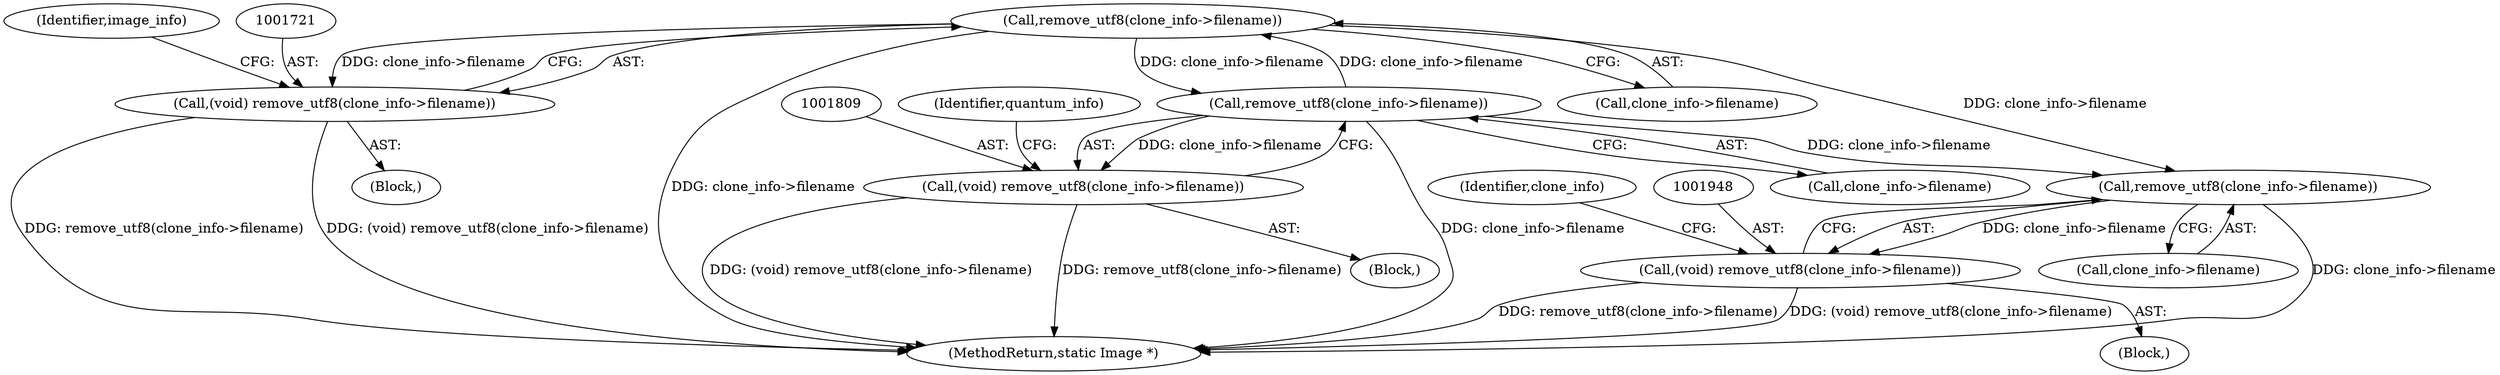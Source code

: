 digraph "0_ImageMagick_04178de2247e353fc095846784b9a10fefdbf890@API" {
"1001722" [label="(Call,remove_utf8(clone_info->filename))"];
"1001810" [label="(Call,remove_utf8(clone_info->filename))"];
"1001722" [label="(Call,remove_utf8(clone_info->filename))"];
"1001720" [label="(Call,(void) remove_utf8(clone_info->filename))"];
"1001949" [label="(Call,remove_utf8(clone_info->filename))"];
"1001947" [label="(Call,(void) remove_utf8(clone_info->filename))"];
"1001808" [label="(Call,(void) remove_utf8(clone_info->filename))"];
"1001949" [label="(Call,remove_utf8(clone_info->filename))"];
"1001954" [label="(Identifier,clone_info)"];
"1001810" [label="(Call,remove_utf8(clone_info->filename))"];
"1001937" [label="(Block,)"];
"1001722" [label="(Call,remove_utf8(clone_info->filename))"];
"1001947" [label="(Call,(void) remove_utf8(clone_info->filename))"];
"1001816" [label="(Identifier,quantum_info)"];
"1001723" [label="(Call,clone_info->filename)"];
"1001808" [label="(Call,(void) remove_utf8(clone_info->filename))"];
"1001727" [label="(Identifier,image_info)"];
"1001798" [label="(Block,)"];
"1001720" [label="(Call,(void) remove_utf8(clone_info->filename))"];
"1001950" [label="(Call,clone_info->filename)"];
"1001710" [label="(Block,)"];
"1001987" [label="(MethodReturn,static Image *)"];
"1001811" [label="(Call,clone_info->filename)"];
"1001722" -> "1001720"  [label="AST: "];
"1001722" -> "1001723"  [label="CFG: "];
"1001723" -> "1001722"  [label="AST: "];
"1001720" -> "1001722"  [label="CFG: "];
"1001722" -> "1001987"  [label="DDG: clone_info->filename"];
"1001722" -> "1001720"  [label="DDG: clone_info->filename"];
"1001810" -> "1001722"  [label="DDG: clone_info->filename"];
"1001722" -> "1001810"  [label="DDG: clone_info->filename"];
"1001722" -> "1001949"  [label="DDG: clone_info->filename"];
"1001810" -> "1001808"  [label="AST: "];
"1001810" -> "1001811"  [label="CFG: "];
"1001811" -> "1001810"  [label="AST: "];
"1001808" -> "1001810"  [label="CFG: "];
"1001810" -> "1001987"  [label="DDG: clone_info->filename"];
"1001810" -> "1001808"  [label="DDG: clone_info->filename"];
"1001810" -> "1001949"  [label="DDG: clone_info->filename"];
"1001720" -> "1001710"  [label="AST: "];
"1001721" -> "1001720"  [label="AST: "];
"1001727" -> "1001720"  [label="CFG: "];
"1001720" -> "1001987"  [label="DDG: remove_utf8(clone_info->filename)"];
"1001720" -> "1001987"  [label="DDG: (void) remove_utf8(clone_info->filename)"];
"1001949" -> "1001947"  [label="AST: "];
"1001949" -> "1001950"  [label="CFG: "];
"1001950" -> "1001949"  [label="AST: "];
"1001947" -> "1001949"  [label="CFG: "];
"1001949" -> "1001987"  [label="DDG: clone_info->filename"];
"1001949" -> "1001947"  [label="DDG: clone_info->filename"];
"1001947" -> "1001937"  [label="AST: "];
"1001948" -> "1001947"  [label="AST: "];
"1001954" -> "1001947"  [label="CFG: "];
"1001947" -> "1001987"  [label="DDG: remove_utf8(clone_info->filename)"];
"1001947" -> "1001987"  [label="DDG: (void) remove_utf8(clone_info->filename)"];
"1001808" -> "1001798"  [label="AST: "];
"1001809" -> "1001808"  [label="AST: "];
"1001816" -> "1001808"  [label="CFG: "];
"1001808" -> "1001987"  [label="DDG: (void) remove_utf8(clone_info->filename)"];
"1001808" -> "1001987"  [label="DDG: remove_utf8(clone_info->filename)"];
}
